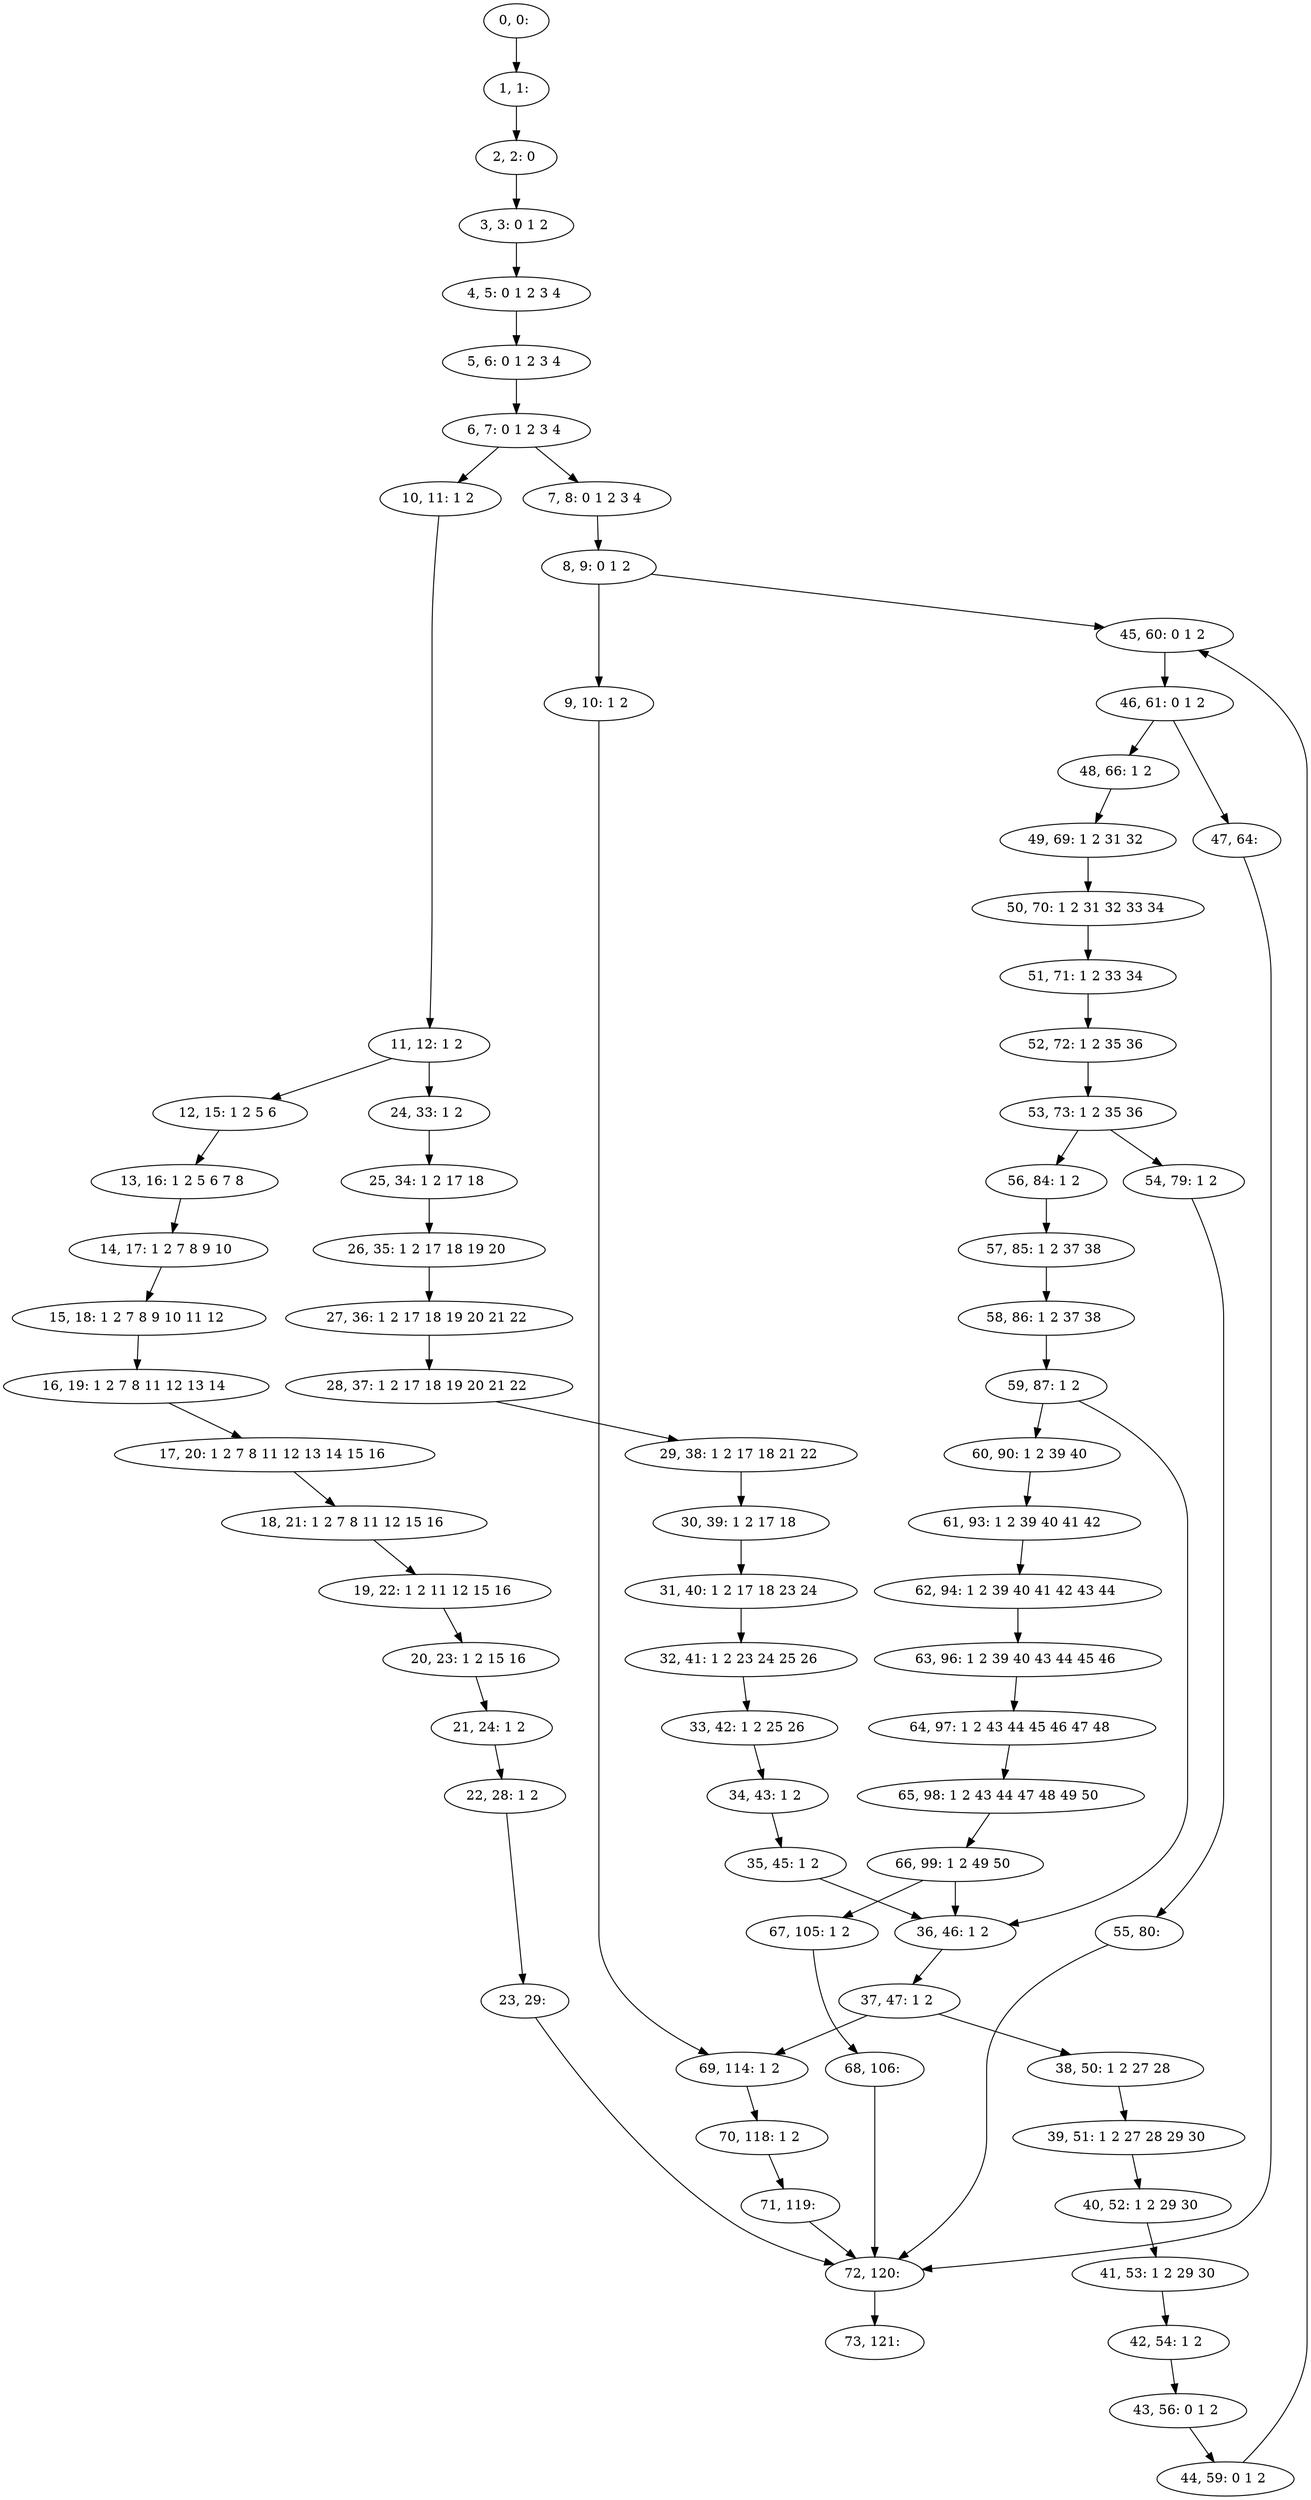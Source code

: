 digraph G {
0[label="0, 0: "];
1[label="1, 1: "];
2[label="2, 2: 0 "];
3[label="3, 3: 0 1 2 "];
4[label="4, 5: 0 1 2 3 4 "];
5[label="5, 6: 0 1 2 3 4 "];
6[label="6, 7: 0 1 2 3 4 "];
7[label="7, 8: 0 1 2 3 4 "];
8[label="8, 9: 0 1 2 "];
9[label="9, 10: 1 2 "];
10[label="10, 11: 1 2 "];
11[label="11, 12: 1 2 "];
12[label="12, 15: 1 2 5 6 "];
13[label="13, 16: 1 2 5 6 7 8 "];
14[label="14, 17: 1 2 7 8 9 10 "];
15[label="15, 18: 1 2 7 8 9 10 11 12 "];
16[label="16, 19: 1 2 7 8 11 12 13 14 "];
17[label="17, 20: 1 2 7 8 11 12 13 14 15 16 "];
18[label="18, 21: 1 2 7 8 11 12 15 16 "];
19[label="19, 22: 1 2 11 12 15 16 "];
20[label="20, 23: 1 2 15 16 "];
21[label="21, 24: 1 2 "];
22[label="22, 28: 1 2 "];
23[label="23, 29: "];
24[label="24, 33: 1 2 "];
25[label="25, 34: 1 2 17 18 "];
26[label="26, 35: 1 2 17 18 19 20 "];
27[label="27, 36: 1 2 17 18 19 20 21 22 "];
28[label="28, 37: 1 2 17 18 19 20 21 22 "];
29[label="29, 38: 1 2 17 18 21 22 "];
30[label="30, 39: 1 2 17 18 "];
31[label="31, 40: 1 2 17 18 23 24 "];
32[label="32, 41: 1 2 23 24 25 26 "];
33[label="33, 42: 1 2 25 26 "];
34[label="34, 43: 1 2 "];
35[label="35, 45: 1 2 "];
36[label="36, 46: 1 2 "];
37[label="37, 47: 1 2 "];
38[label="38, 50: 1 2 27 28 "];
39[label="39, 51: 1 2 27 28 29 30 "];
40[label="40, 52: 1 2 29 30 "];
41[label="41, 53: 1 2 29 30 "];
42[label="42, 54: 1 2 "];
43[label="43, 56: 0 1 2 "];
44[label="44, 59: 0 1 2 "];
45[label="45, 60: 0 1 2 "];
46[label="46, 61: 0 1 2 "];
47[label="47, 64: "];
48[label="48, 66: 1 2 "];
49[label="49, 69: 1 2 31 32 "];
50[label="50, 70: 1 2 31 32 33 34 "];
51[label="51, 71: 1 2 33 34 "];
52[label="52, 72: 1 2 35 36 "];
53[label="53, 73: 1 2 35 36 "];
54[label="54, 79: 1 2 "];
55[label="55, 80: "];
56[label="56, 84: 1 2 "];
57[label="57, 85: 1 2 37 38 "];
58[label="58, 86: 1 2 37 38 "];
59[label="59, 87: 1 2 "];
60[label="60, 90: 1 2 39 40 "];
61[label="61, 93: 1 2 39 40 41 42 "];
62[label="62, 94: 1 2 39 40 41 42 43 44 "];
63[label="63, 96: 1 2 39 40 43 44 45 46 "];
64[label="64, 97: 1 2 43 44 45 46 47 48 "];
65[label="65, 98: 1 2 43 44 47 48 49 50 "];
66[label="66, 99: 1 2 49 50 "];
67[label="67, 105: 1 2 "];
68[label="68, 106: "];
69[label="69, 114: 1 2 "];
70[label="70, 118: 1 2 "];
71[label="71, 119: "];
72[label="72, 120: "];
73[label="73, 121: "];
0->1 ;
1->2 ;
2->3 ;
3->4 ;
4->5 ;
5->6 ;
6->7 ;
6->10 ;
7->8 ;
8->9 ;
8->45 ;
9->69 ;
10->11 ;
11->12 ;
11->24 ;
12->13 ;
13->14 ;
14->15 ;
15->16 ;
16->17 ;
17->18 ;
18->19 ;
19->20 ;
20->21 ;
21->22 ;
22->23 ;
23->72 ;
24->25 ;
25->26 ;
26->27 ;
27->28 ;
28->29 ;
29->30 ;
30->31 ;
31->32 ;
32->33 ;
33->34 ;
34->35 ;
35->36 ;
36->37 ;
37->38 ;
37->69 ;
38->39 ;
39->40 ;
40->41 ;
41->42 ;
42->43 ;
43->44 ;
44->45 ;
45->46 ;
46->47 ;
46->48 ;
47->72 ;
48->49 ;
49->50 ;
50->51 ;
51->52 ;
52->53 ;
53->54 ;
53->56 ;
54->55 ;
55->72 ;
56->57 ;
57->58 ;
58->59 ;
59->60 ;
59->36 ;
60->61 ;
61->62 ;
62->63 ;
63->64 ;
64->65 ;
65->66 ;
66->67 ;
66->36 ;
67->68 ;
68->72 ;
69->70 ;
70->71 ;
71->72 ;
72->73 ;
}

